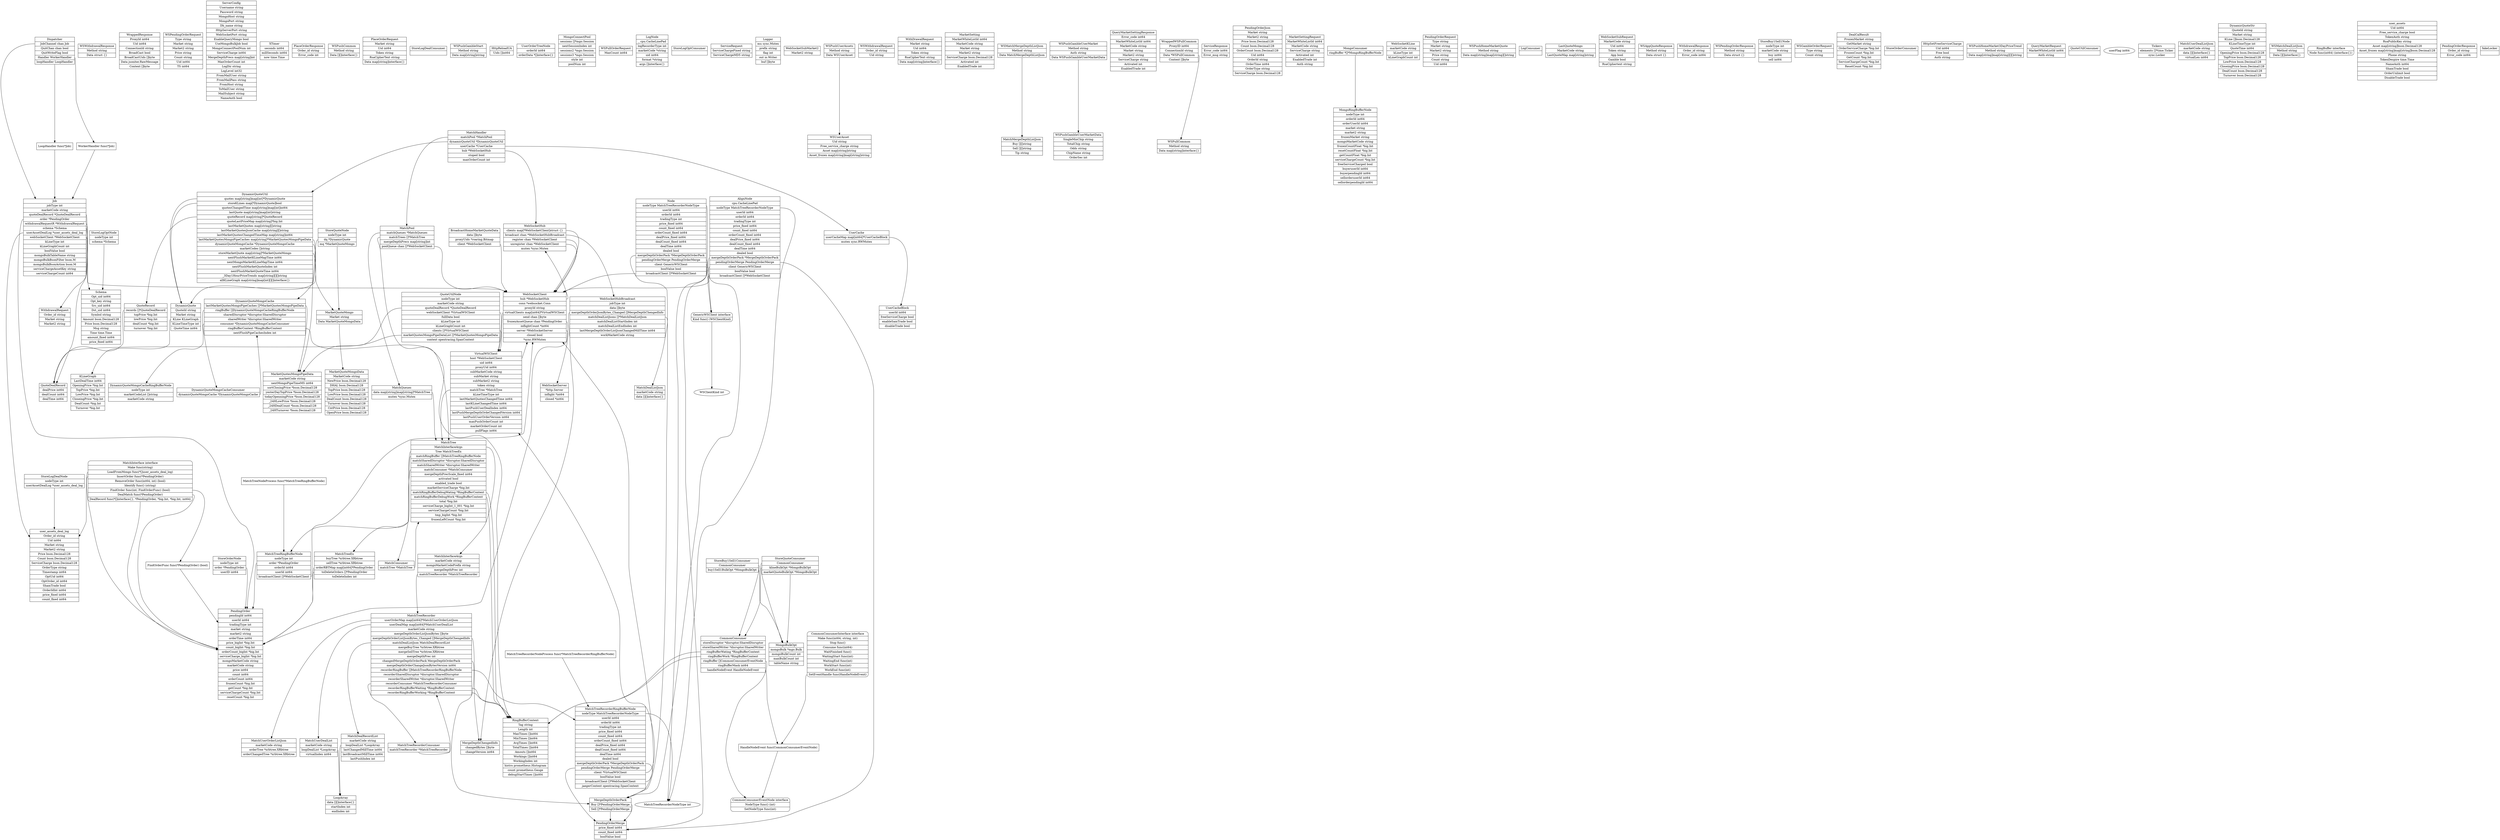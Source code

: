 digraph "GoERD" { 
subgraph "main" {
label="main";
 "node-MatchHandler" [shape=record,label="{MatchHandler|<f0>matchPool\ \*MatchPool|<f1>dynamicQuoteUtil\ \*DynamicQuoteUtil|<f2>userCache\ \*UserCache|<f3>hub\ \*WebSocketHub|<f4>stoped\ bool|<f5>maxOrderCount\ int}"];
 "node-user_assets_deal_log" [shape=record,label="{user_assets_deal_log|<f0>Order_id\ string|<f1>Uid\ int64|<f2>Market\ string|<f3>Market2\ string|<f4>Price\ bson.Decimal128|<f5>Count\ bson.Decimal128|<f6>ServiceCharge\ bson.Decimal128|<f7>OrderType\ string|<f8>Timestamp\ int64|<f9>OptUid\ int64|<f10>OptOrder_id\ int64|<f11>ShamTrade\ bool|<f12>OrderIdInt\ int64|<f13>price_fixed\ int64|<f14>count_fixed\ int64}"];
 "node-WSWithdrawalResponse" [shape=record,label="{WSWithdrawalResponse|<f0>Method\ string|<f1>Data\ struct\ \{\}}"];
 "node-MatchTreeRingBufferNode" [shape=record,label="{MatchTreeRingBufferNode|<f0>nodeType\ int|<f1>order\ \*PendingOrder|<f2>orderId\ int64|<f3>userId\ int64|<f4>broadcastClient\ \[\]\*WebSocketClient}"];
 "node-MarketQuotesMongoPipeData" [shape=record,label="{MarketQuotesMongoPipeData|<f0>marketCode\ string|<f1>nextMongoPipeTimeMS\ int64|<f2>sortClosingPrice\ \*bson.Decimal128|<f3>yesterDayTopPrice\ \*bson.Decimal128|<f4>todayOpenningPrice\ \*bson.Decimal128|<f5>_24HLowPrice\ \*bson.Decimal128|<f6>_24HDealCount\ \*bson.Decimal128|<f7>_24HTurnover\ \*bson.Decimal128}"];
 "node-MatchInterface" [shape=Mrecord,label="{MatchInterface\ interface|<f0>Make\ func\(string\)|<f1>LoadFromMongo\ func\(\*\[\]user_assets_deal_log\)|<f2>InsertOrder\ func\(\*PendingOrder\)|<f3>RemoveOrder\ func\(int64,\ int\)\ \(bool\)|<f4>Identify\ func\(\)\ \(string\)|<f5>FindOrder\ func\(int,\ FindOrderFunc\)\ \(bool\)|<f6>DealMatch\ func\(\*PendingOrder\)|<f7>DealRecord\ func\(\*\[\]interface\{\},\ \*PendingOrder,\ \*big.Int,\ \*big.Int,\ int64\)}"];
 "node-WrappedResponse" [shape=record,label="{WrappedResponse|<f0>ProxyId\ int64|<f1>Uid\ int64|<f2>ConnectionId\ string|<f3>BroadCast\ bool|<f4>BroadCastUids\ \[\]byte|<f5>Data\ jsoniter.RawMessage|<f6>Context\ \[\]byte}"];
 "node-WSPendingOrderRequest" [shape=record,label="{WSPendingOrderRequest|<f0>Type\ string|<f1>Market\ string|<f2>Market2\ string|<f3>Price\ string|<f4>Count\ string|<f5>Uid\ int64|<f6>TS\ int64}"];
 "node-ServerConfig" [shape=record,label="{ServerConfig|<f0>Username\ string|<f1>Password\ string|<f2>MongoHost\ string|<f3>MongoPort\ string|<f4>Db_name\ string|<f5>HttpServerPort\ string|<f6>WebSocketPort\ string|<f7>EnableQueryMongo\ bool|<f8>UseMongoBulkJob\ bool|<f9>MongoConnectPoolNum\ int|<f10>ServiceCharge\ int64|<f11>MergeDepthPrecs\ map\[string\]int|<f12>MaxOrderCount\ int|<f13>LogDir\ string|<f14>LogLevel\ int32|<f15>FromMailUser\ string|<f16>FromMailPass\ string|<f17>FromHost\ string|<f18>ToMailUser\ string|<f19>MailSubject\ string|<f20>NameAuth\ bool}"];
 "node-StoreQuoteNode" [shape=record,label="{StoreQuoteNode|<f0>nodeType\ int|<f1>dq\ \*DynamicQuote|<f2>mq\ \*MarketQuoteMongo}"];
 "node-MatchTreeRecorderConsumer" [shape=record,label="{MatchTreeRecorderConsumer|<f0>matchTreeRecorder\ \*MatchTreeRecorder}"];
 "node-WebSocketClient" [shape=record,label="{WebSocketClient|<f0>hub\ \*WebSocketHub|<f1>conn\ \*websocket.Conn|<f2>proxyId\ string|<f3>virtualClients\ map\[int64\]\*VirtualWSClient|<f4>send\ chan\ \[\]byte|<f5>frozenAssetQueue\ chan\ \*PendingOrder|<f6>inflightCount\ \*int64|<f7>server\ \*WebSocketServer|<f8>closed\ bool|<f9>\*sync.RWMutex}"];
 "node-XTimer" [shape=record,label="{XTimer|<f0>seconds\ int64|<f1>millSeconds\ int64|<f2>now\ time.Time}"];
 "node-PlaceOrderResponse" [shape=record,label="{PlaceOrderResponse|<f0>Order_id\ string|<f1>Error_code\ int}"];
 "node-DynamicQuoteMongoCacheRingBufferNode" [shape=record,label="{DynamicQuoteMongoCacheRingBufferNode|<f0>nodeType\ int|<f1>marketCodeList\ \[\]string|<f2>marketCode\ string}"];
 "node-MatchUserOrderListJson" [shape=record,label="{MatchUserOrderListJson|<f0>marketCode\ string|<f1>orderTree\ \*xrbtree.XRbtree|<f2>orderChangedTree\ \*xrbtree.XRbtree}"];
 "node-WebSocketHub" [shape=record,label="{WebSocketHub|<f0>clients\ map\[\*WebSocketClient\]struct\ \{\}|<f1>broadcast\ chan\ \*WebSocketHubBroadcast|<f2>register\ chan\ \*WebSocketClient|<f3>unregister\ chan\ \*WebSocketClient|<f4>mutex\ \*sync.Mutex}"];
 "node-WSPushCommon" [shape=record,label="{WSPushCommon|<f0>Method\ string|<f1>Data\ \[\]\[\]interface\{\}}"];
 "node-PlaceOrderRequest" [shape=record,label="{PlaceOrderRequest|<f0>Market\ string|<f1>Uid\ int64|<f2>Token\ string|<f3>RsaCipherText\ string|<f4>Data\ map\[string\]interface\{\}}"];
 "node-StoreLogDealConsumer" [shape=record,label="{StoreLogDealConsumer|}"];
 "node-Schema" [shape=record,label="{Schema|<f0>Opt_uid\ int64|<f1>Opt_key\ string|<f2>Src_uid\ int64|<f3>Dst_uid\ int64|<f4>Symbol\ string|<f5>Amount\ bson.Decimal128|<f6>Price\ bson.Decimal128|<f7>Msg\ string|<f8>Time\ time.Time|<f9>amount_fixed\ int64|<f10>price_fixed\ int64}"];
 "node-WSPushGambleStart" [shape=record,label="{WSPushGambleStart|<f0>Method\ string|<f1>Data\ map\[string\]string}"];
 "node-MergeDepthOrderPack" [shape=record,label="{MergeDepthOrderPack|<f0>Buy\ \[\]\*PendingOrderMerge|<f1>Sell\ \[\]\*PendingOrderMerge}"];
 "node-HttpReloadUA" [shape=record,label="{HttpReloadUA|<f0>Uids\ \[\]int64}"];
 "node-MatchUserDealList" [shape=record,label="{MatchUserDealList|<f0>marketCode\ string|<f1>loopDealList\ \*LoopArray|<f2>virtualIndex\ int64}"];
 "node-MarketQuoteMongoData" [shape=record,label="{MarketQuoteMongoData|<f0>MarketCode\ string|<f1>NewPrice\ bson.Decimal128|<f2>DHAL\ bson.Decimal128|<f3>TopPrice\ bson.Decimal128|<f4>LowPrice\ bson.Decimal128|<f5>DealCount\ bson.Decimal128|<f6>Turnover\ bson.Decimal128|<f7>CntPrice\ bson.Decimal128|<f8>OpenPrice\ bson.Decimal128}"];
 "node-StoreQuoteConsumer" [shape=record,label="{StoreQuoteConsumer|<f0>CommonConsumer|<f1>klineBulkOpt\ \*MongoBulkOpt|<f2>marketQuoteBulkOpt\ \*MongoBulkOpt}"];
 "node-DynamicQuoteMongoCacheConsumer" [shape=record,label="{DynamicQuoteMongoCacheConsumer|<f0>dynamicQuoteMongoCache\ \*DynamicQuoteMongoCache}"];
 "node-UserCache" [shape=record,label="{UserCache|<f0>userCacheMap\ map\[int64\]\*UserCacheBlock|<f1>mutex\ sync.RWMutex}"];
 "node-StoreBuy1Sell1Consumer" [shape=record,label="{StoreBuy1Sell1Consumer|<f0>CommonConsumer|<f1>buy1Sell1BulkOpt\ \*MongoBulkOpt}"];
 "node-StoreLogOptNode" [shape=record,label="{StoreLogOptNode|<f0>nodeType\ int|<f1>schema\ \*Schema}"];
 "node-PendingOrderMerge" [shape=record,label="{PendingOrderMerge|<f0>price_fixed\ int64|<f1>count_fixed\ int64|<f2>boolValue\ bool}"];
 "node-UserOrderTreeNode" [shape=record,label="{UserOrderTreeNode|<f0>orderId\ int64|<f1>orderData\ \*\[\]interface\{\}}"];
 "node-MarketQuoteMongo" [shape=record,label="{MarketQuoteMongo|<f0>Market\ string|<f1>Data\ MarketQuoteMongoData}"];
 "node-LoopHandler" [shape=rectangle,label="LoopHandler\ func\(\*Job\)"];
 "node-StoreLogDealNode" [shape=record,label="{StoreLogDealNode|<f0>nodeType\ int|<f1>userAssetDealLog\ \*user_assets_deal_log}"];
 "node-StoreOrderNode" [shape=record,label="{StoreOrderNode|<f0>nodeType\ int|<f1>order\ \*PendingOrder|<f2>userID\ int64}"];
 "node-AlignNode" [shape=record,label="{AlignNode|<f0>cpu.CacheLinePad|<f1>nodeType\ MatchTreeRecorderNodeType|<f2>userId\ int64|<f3>orderId\ int64|<f4>tradingType\ int|<f5>price_fixed\ int64|<f6>count_fixed\ int64|<f7>orderCount_fixed\ int64|<f8>dealPrice_fixed\ int64|<f9>dealCount_fixed\ int64|<f10>dealTime\ int64|<f11>dealed\ bool|<f12>mergeDepthOrderPack\ \*MergeDepthOrderPack|<f13>pendingOrderMerge\ PendingOrderMerge|<f14>client\ GenericWSClient|<f15>boolValue\ bool|<f16>broadcastClient\ \[\]\*WebSocketClient}"];
 "node-MongoConnectPool" [shape=record,label="{MongoConnectPool|<f0>sessions\ \[\]\*mgo.Session|<f1>nextSessionIndex\ int|<f2>sessions2\ \*mgo.Session|<f3>sessions3\ \*mgo.Session|<f4>style\ int|<f5>poolNum\ int}"];
 "node-WSPullOrderRequest" [shape=record,label="{WSPullOrderRequest|<f0>MaxCount\ int64}"];
 "node-LogNode" [shape=record,label="{LogNode|<f0>_\ cpu.CacheLinePad|<f1>logRecorderType\ int|<f2>marketCode\ \*string|<f3>uid\ int64|<f4>format\ \*string|<f5>args\ \[\]interface\{\}}"];
 "node-StoreLogOptConsumer" [shape=record,label="{StoreLogOptConsumer|}"];
 "node-ServiceRequest" [shape=record,label="{ServiceRequest|<f0>ServiceChargeFixed\ string|<f1>ServiceChargeMD5\ string}"];
 "node-GenericWSClient" [shape=Mrecord,label="{GenericWSClient\ interface|<f0>Kind\ func\(\)\ \(WSClientKind\)}"];
 "node-Logger" [shape=record,label="{Logger|<f0>mu\ sync.Mutex|<f1>prefix\ string|<f2>flag\ int|<f3>out\ io.Writer|<f4>buf\ \[\]byte}"];
 "node-WebSocketSubMarket2" [shape=record,label="{WebSocketSubMarket2|<f0>Market2\ string}"];
 "node-MatchTreeRecorderNodeType" [shape=ellipse,label="MatchTreeRecorderNodeType\ int"];
 "node-WSPushUserAssets" [shape=record,label="{WSPushUserAssets|<f0>Method\ string|<f1>Data\ WSUserAsset}"];
 "node-CommonConsumerEventNode" [shape=Mrecord,label="{CommonConsumerEventNode\ interface|<f0>NodeType\ func\(\)\ \(int\)|<f1>SetNodeType\ func\(int\)}"];
 "node-WSWithdrawalRequest" [shape=record,label="{WSWithdrawalRequest|<f0>Order_id\ string|<f1>Uid\ string}"];
 "node-LoopArray" [shape=record,label="{LoopArray|<f0>data\ \[\]\[\]interface\{\}|<f1>startIndex\ int|<f2>endIndex\ int}"];
 "node-WithDrawalRequest" [shape=record,label="{WithDrawalRequest|<f0>Market\ string|<f1>Uid\ int64|<f2>Token\ string|<f3>RsaCipherText\ string|<f4>Data\ map\[string\]interface\{\}}"];
 "node-MarketSetting" [shape=record,label="{MarketSetting|<f0>MarketWhiteListId\ int64|<f1>MarketCode\ string|<f2>Market\ string|<f3>Market2\ string|<f4>ServiceCharge\ bson.Decimal128|<f5>Activated\ int|<f6>EnabledTrade\ int}"];
 "node-MatchMergeDepthListJson" [shape=record,label="{MatchMergeDepthListJson|<f0>Buy\ \[\]\[\]string|<f1>Sell\ \[\]\[\]string|<f2>Tip\ string}"];
 "node-WSPushGambleUserMarketData" [shape=record,label="{WSPushGambleUserMarketData|<f0>SingleMinChip\ string|<f1>TotalChip\ string|<f2>Odds\ string|<f3>ChipName\ string|<f4>OrderSec\ int}"];
 "node-QueryMarketSettingResponse" [shape=record,label="{QueryMarketSettingResponse|<f0>Error_code\ int64|<f1>MarketWhiteListId\ int64|<f2>MarketCode\ string|<f3>Market\ string|<f4>Market2\ string|<f5>ServiceCharge\ string|<f6>Activated\ int|<f7>EnabledTrade\ int}"];
 "node-QuoteUtilNode" [shape=record,label="{QuoteUtilNode|<f0>nodeType\ int|<f1>marketCode\ string|<f2>quoteDealRecord\ \*QuoteDealRecord|<f3>webSocketClient\ \*VirtualWSClient|<f4>fullData\ bool|<f5>kLineType\ int|<f6>kLineGraphCount\ int|<f7>clients\ \[\]\*VirtualWSClient|<f8>marketQuotesMongoPipeDataList\ \[\]\*MarketQuotesMongoPipeData|<f9>context\ opentracing.SpanContext}"];
 "node-WSPullCommon" [shape=record,label="{WSPullCommon|<f0>Method\ string|<f1>Data\ map\[string\]interface\{\}}"];
 "node-WorkerHandler" [shape=rectangle,label="WorkerHandler\ func\(\*Job\)"];
 "node-MatchTree" [shape=record,label="{MatchTree|<f0>MatchInterfaceArgs|<f1>Tree\ MatchTreeEx|<f2>matchRingBuffer\ \[\]MatchTreeRingBufferNode|<f3>matchSharedDisruptor\ \*disruptor.SharedDisruptor|<f4>matchSharedWriter\ \*disruptor.SharedWriter|<f5>matchConsumer\ \*MatchConsumer|<f6>mergeDepthPrecScale_fixed\ int64|<f7>activated\ bool|<f8>enabled_trade\ bool|<f9>marketServiceCharge\ \*big.Int|<f10>matchRingBufferDebugWating\ \*RingBufferContext|<f11>matchRingBufferDebugWork\ \*RingBufferContext|<f12>total\ \*big.Int|<f13>serviceCharge_bigInt_1_001\ \*big.Int|<f14>serviceChargeCount\ \*big.Int|<f15>tmp_bigInt\ \*big.Int|<f16>frozenLeftCount\ \*big.Int}"];
 "node-ServiceResponse" [shape=record,label="{ServiceResponse|<f0>Error_code\ int64|<f1>Error_msg\ string}"];
 "node-PendingOrderJson" [shape=record,label="{PendingOrderJson|<f0>Market\ string|<f1>Market2\ string|<f2>Price\ bson.Decimal128|<f3>Count\ bson.Decimal128|<f4>OrderCount\ bson.Decimal128|<f5>Uid\ int64|<f6>OrderId\ string|<f7>OrderTime\ int64|<f8>OrderType\ string|<f9>ServiceCharge\ bson.Decimal128}"];
 "node-MongoBulkOpt" [shape=record,label="{MongoBulkOpt|<f0>mongoBulk\ \*mgo.Bulk|<f1>mongoBulkCount\ int|<f2>maxBulkCount\ int|<f3>tableName\ string}"];
 "node-CommonConsumerInterface" [shape=Mrecord,label="{CommonConsumerInterface\ interface|<f0>Make\ func\(int64,\ string,\ int\)|<f1>Stop\ func\(\)|<f2>Consume\ func\(int64\)|<f3>WaitFinished\ func\(\)|<f4>WaitingStart\ func\(int\)|<f5>WaitingEnd\ func\(int\)|<f6>WorkStart\ func\(int\)|<f7>WorkEnd\ func\(int\)|<f8>SetEventHandle\ func\(HandleNodeEvent\)}"];
 "node-MarketSettingRequest" [shape=record,label="{MarketSettingRequest|<f0>MarketWhiteListId\ int64|<f1>MarketCode\ string|<f2>ServiceCharge\ string|<f3>Activated\ int|<f4>EnabledTrade\ int|<f5>Auth\ string}"];
 "node-MatchQueues" [shape=record,label="{MatchQueues|<f0>data\ map\[string\]map\[string\]\*MatchTree|<f1>mutex\ \*sync.Mutex}"];
 "node-MongoRingBufferNode" [shape=record,label="{MongoRingBufferNode|<f0>nodeType\ int|<f1>orderId\ int64|<f2>orderUserId\ int64|<f3>market\ string|<f4>market2\ string|<f5>frozenMarket\ string|<f6>mongoMarketCode\ string|<f7>frozenCountFloat\ \*big.Int|<f8>resetCountFloat\ \*big.Int|<f9>getCountFloat\ \*big.Int|<f10>serviceChargeCount\ \*big.Int|<f11>freeServiceCharged\ bool|<f12>buyeruserId\ int64|<f13>buyerpendingId\ int64|<f14>sellorderuserId\ int64|<f15>sellorderpendingId\ int64}"];
 "node-MatchTreeNodeProcess" [shape=rectangle,label="MatchTreeNodeProcess\ func\(\*MatchTreeRingBufferNode\)"];
 "node-WebSocketKLine" [shape=record,label="{WebSocketKLine|<f0>marketCode\ string|<f1>kLineType\ int|<f2>kLineGraphCount\ int}"];
 "node-PendingOrderRequest" [shape=record,label="{PendingOrderRequest|<f0>Type\ string|<f1>Market\ string|<f2>Market2\ string|<f3>Price\ string|<f4>Count\ string|<f5>Uid\ int64}"];
 "node-WithdrawalRequest" [shape=record,label="{WithdrawalRequest|<f0>Order_id\ string|<f1>Market\ string|<f2>Market2\ string}"];
 "node-PendingOrder" [shape=record,label="{PendingOrder|<f0>pendingId\ int64|<f1>userId\ int64|<f2>tradingType\ int|<f3>market\ string|<f4>market2\ string|<f5>orderTime\ int64|<f6>price_bigInt\ \*big.Int|<f7>count_bigInt\ \*big.Int|<f8>orderCount_bigInt\ \*big.Int|<f9>serviceCharge_bigInt\ \*big.Int|<f10>mongoMarketCode\ string|<f11>marketCode\ string|<f12>price\ int64|<f13>count\ int64|<f14>orderCount\ int64|<f15>frozenCount\ \*big.Int|<f16>getCount\ \*big.Int|<f17>serviceChargeCount\ \*big.Int|<f18>resetCount\ \*big.Int}"];
 "node-Node" [shape=record,label="{Node|<f0>nodeType\ MatchTreeRecorderNodeType|<f1>userId\ int64|<f2>orderId\ int64|<f3>tradingType\ int|<f4>price_fixed\ int64|<f5>count_fixed\ int64|<f6>orderCount_fixed\ int64|<f7>dealPrice_fixed\ int64|<f8>dealCount_fixed\ int64|<f9>dealTime\ int64|<f10>dealed\ bool|<f11>mergeDepthOrderPack\ \*MergeDepthOrderPack|<f12>pendingOrderMerge\ PendingOrderMerge|<f13>client\ GenericWSClient|<f14>boolValue\ bool|<f15>broadcastClient\ \[\]\*WebSocketClient}"];
 "node-MatchTreeRecorderNodeProcess" [shape=rectangle,label="MatchTreeRecorderNodeProcess\ func\(\*MatchTreeRecorderRingBufferNode\)"];
 "node-WSPushHomeMarketQuote" [shape=record,label="{WSPushHomeMarketQuote|<f0>Method\ string|<f1>Data\ map\[string\]map\[string\]\[\]string}"];
 "node-MergeDepthChengedInfo" [shape=record,label="{MergeDepthChengedInfo|<f0>changedBytes\ \[\]byte|<f1>changeVersion\ int64}"];
 "node-Dispatcher" [shape=record,label="{Dispatcher|<f0>JobChannel\ chan\ Job|<f1>QuitChan\ chan\ bool|<f2>QuitWriteFlag\ bool|<f3>Handler\ WorkerHandler|<f4>loopHandler\ LoopHandler}"];
 "node-LogConsumer" [shape=record,label="{LogConsumer|}"];
 "node-LastQuoteMongo" [shape=record,label="{LastQuoteMongo|<f0>MarketCode\ string|<f1>LastQuoteMap\ map\[string\]string}"];
 "node-KLineGraph" [shape=record,label="{KLineGraph|<f0>LastDealTime\ int64|<f1>OpeningPrice\ \*big.Int|<f2>TopPrice\ \*big.Int|<f3>LowPrice\ \*big.Int|<f4>CloseingPrice\ \*big.Int|<f5>DealCount\ \*big.Int|<f6>Turnover\ \*big.Int}"];
 "node-WebSocketSubRequest" [shape=record,label="{WebSocketSubRequest|<f0>MarketCode\ string|<f1>Uid\ int64|<f2>Token\ string|<f3>App\ bool|<f4>Gamble\ bool|<f5>RsaCiphertext\ string}"];
 "node-WSAppQuoteResponse" [shape=record,label="{WSAppQuoteResponse|<f0>Method\ string|<f1>Data\ struct\ \{\}}"];
 "node-WithdrawalResponse" [shape=record,label="{WithdrawalResponse|<f0>Order_id\ string|<f1>Error_code\ int64}"];
 "node-MatchDealListJson" [shape=record,label="{MatchDealListJson|<f0>marketCode\ string|<f1>data\ \[\]\[\]interface\{\}}"];
 "node-MatchTreeRecorderRingBufferNode" [shape=record,label="{MatchTreeRecorderRingBufferNode|<f0>nodeType\ MatchTreeRecorderNodeType|<f1>userId\ int64|<f2>orderId\ int64|<f3>tradingType\ int|<f4>price_fixed\ int64|<f5>count_fixed\ int64|<f6>orderCount_fixed\ int64|<f7>dealPrice_fixed\ int64|<f8>dealCount_fixed\ int64|<f9>dealTime\ int64|<f10>dealed\ bool|<f11>mergeDepthOrderPack\ \*MergeDepthOrderPack|<f12>pendingOrderMerge\ PendingOrderMerge|<f13>client\ \*VirtualWSClient|<f14>boolValue\ bool|<f15>broadcastClient\ \[\]\*WebSocketClient|<f16>jaegerContext\ opentracing.SpanContext}"];
 "node-WSPendingOrderResponse" [shape=record,label="{WSPendingOrderResponse|<f0>Method\ string|<f1>Data\ struct\ \{\}}"];
 "node-StoreBuy1Sell1Node" [shape=record,label="{StoreBuy1Sell1Node|<f0>nodeType\ int|<f1>marketCode\ string|<f2>buy\ int64|<f3>sell\ int64}"];
 "node-QuoteRecord" [shape=record,label="{QuoteRecord|<f0>records\ \[\]\*QuoteDealRecord|<f1>topPrice\ \*big.Int|<f2>lowPrice\ \*big.Int|<f3>dealCount\ \*big.Int|<f4>turnover\ \*big.Int}"];
 "node-WSGambleOrderRequest" [shape=record,label="{WSGambleOrderRequest|<f0>Type\ string|<f1>Count\ string}"];
 "node-DealCalResult" [shape=record,label="{DealCalResult|<f0>FrozenMarket\ string|<f1>GetMarket\ string|<f2>OrderServiceCharge\ \*big.Int|<f3>FrozenCount\ \*big.Int|<f4>GetCount\ \*big.Int|<f5>ServiceChargeCount\ \*big.Int|<f6>ResetCount\ \*big.Int}"];
 "node-FindOrderFunc" [shape=rectangle,label="FindOrderFunc\ func\(\*PendingOrder\)\ \(bool\)"];
 "node-MatchInterfaceArgs" [shape=record,label="{MatchInterfaceArgs|<f0>marketCode\ string|<f1>mongoMarketCodePrefix\ string|<f2>mergeDepthPrec\ int|<f3>matchTreeRecorder\ \*MatchTreeRecorder}"];
 "node-MongoConsumer" [shape=record,label="{MongoConsumer|<f0>ringBuffer\ \*\[\]\*MongoRingBufferNode}"];
 "node-UserCacheBlock" [shape=record,label="{UserCacheBlock|<f0>userId\ int64|<f1>freeServiceCharge\ bool|<f2>enableSamTrade\ bool|<f3>disableTrade\ bool}"];
 "node-WSPushGambleUserMarket" [shape=record,label="{WSPushGambleUserMarket|<f0>Method\ string|<f1>Auth\ string|<f2>Data\ WSPushGambleUserMarketData}"];
 "node-StoreOrderConsumer" [shape=record,label="{StoreOrderConsumer|}"];
 "node-HttpSetFreeServiceCharge" [shape=record,label="{HttpSetFreeServiceCharge|<f0>Uid\ int64|<f1>Free\ bool|<f2>Auth\ string}"];
 "node-MatchConsumer" [shape=record,label="{MatchConsumer|<f0>matchTree\ \*MatchTree}"];
 "node-DynamicQuote" [shape=record,label="{DynamicQuote|<f0>QuoteId\ string|<f1>Market\ string|<f2>KLine\ KLineGraph|<f3>KLineTimeType\ int|<f4>QuoteTime\ int64}"];
 "node-WebSocketHubBroadcast" [shape=record,label="{WebSocketHubBroadcast|<f0>jobType\ int|<f1>data\ \[\]byte|<f2>mergeDepthOrderJsonBytes_Changed\ \[\]MergeDepthChengedInfo|<f3>matchDealListJsons\ \[\]\*MatchDealListJson|<f4>matchDealListStartIndex\ int|<f5>matchDealListEndIndex\ int|<f6>lastMergeDepthOrderListJsonChangedMillTime\ int64|<f7>workMarketCode\ string}"];
 "node-Job" [shape=record,label="{Job|<f0>jobType\ int|<f1>marketCode\ string|<f2>quoteDealRecord\ \*QuoteDealRecord|<f3>order\ \*PendingOrder|<f4>withdrawalRequestR\ \*WithdrawalRequest|<f5>schema\ \*Schema|<f6>userAssetDealLog\ \*user_assets_deal_log|<f7>webSocketClient\ \*WebSocketClient|<f8>kLineType\ int|<f9>kLineGraphCount\ int|<f10>boolValue\ bool|<f11>mongoBulkTableName\ string|<f12>mongoBulkBsonFilter\ bson.M|<f13>mongoBulkBsonAction\ bson.M|<f14>serviceChargeAssetKey\ string|<f15>serviceChargeCount\ int64}"];
 "node-CommonConsumer" [shape=record,label="{CommonConsumer|<f0>storeDisruptor\ \*disruptor.SharedDisruptor|<f1>storeSharedWriter\ \*disruptor.SharedWriter|<f2>ringBufferWating\ \*RingBufferContext|<f3>ringBufferWork\ \*RingBufferContext|<f4>ringBuffer\ \[\]CommonConsumerEventNode|<f5>ringBufferMask\ int64|<f6>handleNodeEvent\ HandleNodeEvent}"];
 "node-WrappedWSPullCommon" [shape=record,label="{WrappedWSPullCommon|<f0>ProxyID\ int64|<f1>ConnectionId\ string|<f2>Data\ \*WSPullCommon|<f3>Context\ \[\]byte}"];
 "node-DynamicQuoteMongoCache" [shape=record,label="{DynamicQuoteMongoCache|<f0>lastMarketQuotesMongoPipeCaches\ \[\]\*MarketQuotesMongoPipeData|<f1>ringBuffer\ \[\]DynamicQuoteMongoCacheRingBufferNode|<f2>sharedDisruptor\ \*disruptor.SharedDisruptor|<f3>sharedWriter\ \*disruptor.SharedWriter|<f4>consumer\ \*DynamicQuoteMongoCacheConsumer|<f5>ringBufferContext\ \*RingBufferContext|<f6>nextFlushPipeCachesIndex\ int}"];
 "node-WSPushHomeMarket3DayPriceTrend" [shape=record,label="{WSPushHomeMarket3DayPriceTrend|<f0>Method\ string|<f1>Data\ map\[string\]map\[string\]\[\]\[\]string}"];
 "node-QueryMarketRequest" [shape=record,label="{QueryMarketRequest|<f0>MarketWhiteListId\ int64|<f1>Auth\ string}"];
 "node-QuoteUtilConsumer" [shape=record,label="{QuoteUtilConsumer|}"];
 "node-WebSocketServer" [shape=record,label="{WebSocketServer|<f0>\*http.Server|<f1>inflight\ \*int64|<f2>closed\ \*int64}"];
 "node-MatchTreeRecorder" [shape=record,label="{MatchTreeRecorder|<f0>userOrderMap\ map\[int64\]\*MatchUserOrderListJson|<f1>userDealMap\ map\[int64\]\*MatchUserDealList|<f2>marketCode\ string|<f3>mergeDepthOrderListJsonBytes\ \[\]byte|<f4>mergeDepthOrderListJsonBytes_Changed\ \[\]MergeDepthChengedInfo|<f5>matchDealListJson\ MatchDealRecordList|<f6>mergeBuyTree\ \*xrbtree.XRbtree|<f7>mergeSellTree\ \*xrbtree.XRbtree|<f8>mergeDepthPrec\ int|<f9>changedMergeDepthOrderPack\ MergeDepthOrderPack|<f10>mergeDepthOrderChangeJsonBytesVersion\ int64|<f11>recorderRingBuffer\ \[\]MatchTreeRecorderRingBufferNode|<f12>recorderSharedDisruptor\ \*disruptor.SharedDisruptor|<f13>recorderSharedWriter\ \*disruptor.SharedWriter|<f14>recorderConsumer\ \*MatchTreeRecorderConsumer|<f15>recorderRingBufferWaiting\ \*RingBufferContext|<f16>recorderRingBufferWorking\ \*RingBufferContext}"];
 "node-userFlag" [shape=ellipse,label="userFlag\ int64"];
 "node-WSClientKind" [shape=ellipse,label="WSClientKind\ int"];
 "node-BroadcastHomeMarketQuoteData" [shape=record,label="{BroadcastHomeMarketQuoteData|<f0>data\ \[\]byte|<f1>proxyUids\ \*roaring.Bitmap|<f2>client\ \*WebSocketClient}"];
 "node-Tickers" [shape=record,label="{Tickers|<f0>elements\ \[\]\*time.Ticker|<f1>sync.Locker}"];
 "node-MatchUserDealListJson" [shape=record,label="{MatchUserDealListJson|<f0>marketCode\ string|<f1>data\ \[\]\[\]interface\{\}|<f2>virtualLen\ int64}"];
 "node-DynamicQuoteStr" [shape=record,label="{DynamicQuoteStr|<f0>QuoteId\ string|<f1>Market\ string|<f2>KLine\ \[\]bson.Decimal128|<f3>KLineTimeType\ int|<f4>QuoteTime\ int64|<f5>OpeningPrice\ bson.Decimal128|<f6>TopPrice\ bson.Decimal128|<f7>LowPrice\ bson.Decimal128|<f8>CloseingPrice\ bson.Decimal128|<f9>DealCount\ bson.Decimal128|<f10>Turnover\ bson.Decimal128}"];
 "node-WSMatchMergeDepthListJson" [shape=record,label="{WSMatchMergeDepthListJson|<f0>Method\ string|<f1>Data\ MatchMergeDepthListJson}"];
 "node-WSMatchDealListJson" [shape=record,label="{WSMatchDealListJson|<f0>Method\ string|<f1>Data\ \[\]\[\]interface\{\}}"];
 "node-WSUserAsset" [shape=record,label="{WSUserAsset|<f0>Uid\ string|<f1>Free_service_charge\ string|<f2>Asset\ map\[string\]string|<f3>Asset_frozen\ map\[string\]map\[string\]string}"];
 "node-VirtualWSClient" [shape=record,label="{VirtualWSClient|<f0>host\ \*WebSocketClient|<f1>uid\ int64|<f2>proxyUid\ int64|<f3>subMarketCode\ string|<f4>subMarket\ string|<f5>subMarket2\ string|<f6>token\ string|<f7>matchTree\ \*MatchTree|<f8>kLineTimeType\ int|<f9>lastMarketQuotesChangedTime\ int64|<f10>lastKLineChangedTime\ int64|<f11>lastPushUserDealIndex\ int64|<f12>lastPushMergeDepthOrdeChangedVersion\ int64|<f13>lastPushUserOrderVersion\ int64|<f14>maxPushOrderCount\ int|<f15>marketOrderCount\ int|<f16>pullFlags\ int64}"];
 "node-MatchTreeEx" [shape=record,label="{MatchTreeEx|<f0>buyTree\ \*xrbtree.XRbtree|<f1>sellTree\ \*xrbtree.XRbtree|<f2>orderRBTMap\ map\[int64\]\*PendingOrder|<f3>toDeleteOrders\ \[\]\*PendingOrder|<f4>toDeleteIndex\ int}"];
 "node-MatchPool" [shape=record,label="{MatchPool|<f0>matchQueues\ \*MatchQueues|<f1>matchTrees\ \[\]\*MatchTree|<f2>mergeDepthPrecs\ map\[string\]int|<f3>poolQueue\ chan\ \[\]\*WebSocketClient}"];
 "node-QuoteDealRecord" [shape=record,label="{QuoteDealRecord|<f0>dealPrice\ int64|<f1>dealCount\ int64|<f2>dealTime\ int64}"];
 "node-RingBuffer" [shape=Mrecord,label="{RingBuffer\ interface|<f0>Node\ func\(int64\)\ \(interface\{\}\)}"];
 "node-MatchDealRecordList" [shape=record,label="{MatchDealRecordList|<f0>marketCode\ string|<f1>loopDealList\ \*LoopArray|<f2>lastChangedMillTime\ int64|<f3>lastBroadcastMillTime\ int64|<f4>lastPushIndex\ int}"];
 "node-DynamicQuoteUtil" [shape=record,label="{DynamicQuoteUtil|<f0>quotes\ map\[string\]map\[int\]\*DynamicQuote|<f1>storeKLines\ map\[\*DynamicQuote\]bool|<f2>quotesChangedTime\ map\[string\]map\[int\]int64|<f3>lastQuote\ map\[string\]map\[int\]string|<f4>quoteRecord\ map\[string\]\*QuoteRecord|<f5>quoteLastPriceMap\ map\[string\]\*big.Int|<f6>lastMarketQuotes\ map\[string\]\[\]string|<f7>lastMarketQuotesJsonCache\ map\[string\]\[\]string|<f8>lastMarketQuotesChangedTimeMap\ map\[string\]int64|<f9>lastMarketQuotesMongoPipeCaches\ map\[string\]\*MarketQuotesMongoPipeData|<f10>dynamicQuoteMongoCache\ \*DynamicQuoteMongoCache|<f11>marketCodes\ \[\]string|<f12>storeMarketQuote\ map\[string\]\*MarketQuoteMongo|<f13>nextFlushMarketKLineMapTime\ int64|<f14>nextMongoMarketKLineMapTime\ int64|<f15>nextFlushMarketQuoteIndex\ int|<f16>nextFlushMarketQuoteTime\ int64|<f17>_3Day1HourPriceTrends\ map\[string\]\[\]\[\]string|<f18>allKLineGraph\ map\[string\]map\[int\]\[\]\[\]interface\{\}}"];
 "node-user_assets" [shape=record,label="{user_assets|<f0>Uid\ int64|<f1>Free_service_charge\ bool|<f2>TokenAuth\ string|<f3>RsaPublicKey\ string|<f4>Asset\ map\[string\]bson.Decimal128|<f5>Asset_frozen\ map\[string\]map\[string\]bson.Decimal128|<f6>Phone\ string|<f7>TokenDespire\ time.Time|<f8>NameAuth\ int64|<f9>ShamTrade\ bool|<f10>OrderUnlimit\ bool|<f11>DisableTrade\ bool}"];
 "node-HandleNodeEvent" [shape=rectangle,label="HandleNodeEvent\ func\(CommonConsumerEventNode\)"];
 "node-RingBufferContext" [shape=record,label="{RingBufferContext|<f0>Tag\ string|<f1>Length\ int|<f2>MaxTimes\ \[\]int64|<f3>MinTimes\ \[\]int64|<f4>AvgTimes\ \[\]int64|<f5>TotalTimes\ \[\]int64|<f6>Amouts\ \[\]int64|<f7>Workings\ \[\]int64|<f8>WorkingIndex\ int|<f9>histro\ prometheus.Histogram|<f10>count\ prometheus.Gauge|<f11>debugStartTimes\ \[\]int64}"];
 "node-PendingOrderResponse" [shape=record,label="{PendingOrderResponse|<f0>Order_id\ string|<f1>Error_code\ int64}"];
 "node-fakeLocker" [shape=record,label="{fakeLocker|}"];
"node-HandleNodeEvent":f0 -> "node-CommonConsumerEventNode";
"node-MatchDealRecordList":f1 -> "node-LoopArray";
"node-DynamicQuoteUtil":f0 -> "node-DynamicQuote";
"node-DynamicQuoteUtil":f1 -> "node-DynamicQuote";
"node-DynamicQuoteUtil":f4 -> "node-QuoteRecord";
"node-DynamicQuoteUtil":f9 -> "node-MarketQuotesMongoPipeData";
"node-DynamicQuoteUtil":f10 -> "node-DynamicQuoteMongoCache";
"node-DynamicQuoteUtil":f12 -> "node-MarketQuoteMongo";
"node-MatchTreeRingBufferNode":f1 -> "node-PendingOrder";
"node-MatchTreeRingBufferNode":f4 -> "node-WebSocketClient";
"node-MatchHandler":f0 -> "node-MatchPool";
"node-MatchHandler":f1 -> "node-DynamicQuoteUtil";
"node-MatchHandler":f2 -> "node-UserCache";
"node-MatchHandler":f3 -> "node-WebSocketHub";
"node-MatchInterface":f1 -> "node-user_assets_deal_log";
"node-MatchInterface":f2 -> "node-PendingOrder";
"node-MatchInterface":f5 -> "node-FindOrderFunc";
"node-MatchInterface":f6 -> "node-PendingOrder";
"node-MatchInterface":f7 -> "node-PendingOrder";
"node-MatchTreeRecorderConsumer":f0 -> "node-MatchTreeRecorder";
"node-WebSocketClient":f0 -> "node-WebSocketHub";
"node-WebSocketClient":f3 -> "node-VirtualWSClient";
"node-WebSocketClient":f5 -> "node-PendingOrder";
"node-WebSocketClient":f7 -> "node-WebSocketServer";
"node-StoreQuoteNode":f1 -> "node-DynamicQuote";
"node-StoreQuoteNode":f2 -> "node-MarketQuoteMongo";
"node-WebSocketHub":f0 -> "node-WebSocketClient";
"node-WebSocketHub":f1 -> "node-WebSocketHubBroadcast";
"node-WebSocketHub":f2 -> "node-WebSocketClient";
"node-WebSocketHub":f3 -> "node-WebSocketClient";
"node-MergeDepthOrderPack":f0 -> "node-PendingOrderMerge";
"node-MergeDepthOrderPack":f1 -> "node-PendingOrderMerge";
"node-MatchUserDealList":f1 -> "node-LoopArray";
"node-UserCache":f0 -> "node-UserCacheBlock";
"node-StoreBuy1Sell1Consumer":f0 -> "node-CommonConsumer";
"node-StoreBuy1Sell1Consumer":f1 -> "node-MongoBulkOpt";
"node-StoreLogOptNode":f1 -> "node-Schema";
"node-StoreQuoteConsumer":f0 -> "node-CommonConsumer";
"node-StoreQuoteConsumer":f1 -> "node-MongoBulkOpt";
"node-StoreQuoteConsumer":f2 -> "node-MongoBulkOpt";
"node-DynamicQuoteMongoCacheConsumer":f0 -> "node-DynamicQuoteMongoCache";
"node-LoopHandler":f0 -> "node-Job";
"node-StoreLogDealNode":f1 -> "node-user_assets_deal_log";
"node-StoreOrderNode":f1 -> "node-PendingOrder";
"node-MarketQuoteMongo":f1 -> "node-MarketQuoteMongoData";
"node-AlignNode":f1 -> "node-MatchTreeRecorderNodeType";
"node-AlignNode":f12 -> "node-MergeDepthOrderPack";
"node-AlignNode":f13 -> "node-PendingOrderMerge";
"node-AlignNode":f14 -> "node-GenericWSClient";
"node-AlignNode":f16 -> "node-WebSocketClient";
"node-GenericWSClient":f0 -> "node-WSClientKind";
"node-WSPushUserAssets":f1 -> "node-WSUserAsset";
"node-WorkerHandler":f0 -> "node-Job";
"node-MatchTree":f0 -> "node-MatchInterfaceArgs";
"node-MatchTree":f1 -> "node-MatchTreeEx";
"node-MatchTree":f2 -> "node-MatchTreeRingBufferNode";
"node-MatchTree":f5 -> "node-MatchConsumer";
"node-MatchTree":f10 -> "node-RingBufferContext";
"node-MatchTree":f11 -> "node-RingBufferContext";
"node-QuoteUtilNode":f2 -> "node-QuoteDealRecord";
"node-QuoteUtilNode":f3 -> "node-VirtualWSClient";
"node-QuoteUtilNode":f7 -> "node-VirtualWSClient";
"node-QuoteUtilNode":f8 -> "node-MarketQuotesMongoPipeData";
"node-CommonConsumerInterface":f8 -> "node-HandleNodeEvent";
"node-MatchQueues":f0 -> "node-MatchTree";
"node-MatchTreeNodeProcess":f0 -> "node-MatchTreeRingBufferNode";
"node-Node":f0 -> "node-MatchTreeRecorderNodeType";
"node-Node":f11 -> "node-MergeDepthOrderPack";
"node-Node":f12 -> "node-PendingOrderMerge";
"node-Node":f13 -> "node-GenericWSClient";
"node-Node":f15 -> "node-WebSocketClient";
"node-MatchTreeRecorderNodeProcess":f0 -> "node-MatchTreeRecorderRingBufferNode";
"node-Dispatcher":f0 -> "node-Job";
"node-Dispatcher":f3 -> "node-WorkerHandler";
"node-Dispatcher":f4 -> "node-LoopHandler";
"node-MatchTreeRecorderRingBufferNode":f0 -> "node-MatchTreeRecorderNodeType";
"node-MatchTreeRecorderRingBufferNode":f11 -> "node-MergeDepthOrderPack";
"node-MatchTreeRecorderRingBufferNode":f12 -> "node-PendingOrderMerge";
"node-MatchTreeRecorderRingBufferNode":f13 -> "node-VirtualWSClient";
"node-MatchTreeRecorderRingBufferNode":f15 -> "node-WebSocketClient";
"node-FindOrderFunc":f0 -> "node-PendingOrder";
"node-QuoteRecord":f0 -> "node-QuoteDealRecord";
"node-WSPushGambleUserMarket":f2 -> "node-WSPushGambleUserMarketData";
"node-MatchInterfaceArgs":f3 -> "node-MatchTreeRecorder";
"node-MongoConsumer":f0 -> "node-MongoRingBufferNode";
"node-WebSocketHubBroadcast":f2 -> "node-MergeDepthChengedInfo";
"node-WebSocketHubBroadcast":f3 -> "node-MatchDealListJson";
"node-Job":f2 -> "node-QuoteDealRecord";
"node-Job":f3 -> "node-PendingOrder";
"node-Job":f4 -> "node-WithdrawalRequest";
"node-Job":f5 -> "node-Schema";
"node-Job":f6 -> "node-user_assets_deal_log";
"node-Job":f7 -> "node-WebSocketClient";
"node-CommonConsumer":f2 -> "node-RingBufferContext";
"node-CommonConsumer":f3 -> "node-RingBufferContext";
"node-CommonConsumer":f4 -> "node-CommonConsumerEventNode";
"node-CommonConsumer":f6 -> "node-HandleNodeEvent";
"node-MatchConsumer":f0 -> "node-MatchTree";
"node-DynamicQuote":f2 -> "node-KLineGraph";
"node-WrappedWSPullCommon":f2 -> "node-WSPullCommon";
"node-DynamicQuoteMongoCache":f0 -> "node-MarketQuotesMongoPipeData";
"node-DynamicQuoteMongoCache":f1 -> "node-DynamicQuoteMongoCacheRingBufferNode";
"node-DynamicQuoteMongoCache":f4 -> "node-DynamicQuoteMongoCacheConsumer";
"node-DynamicQuoteMongoCache":f5 -> "node-RingBufferContext";
"node-MatchTreeRecorder":f0 -> "node-MatchUserOrderListJson";
"node-MatchTreeRecorder":f1 -> "node-MatchUserDealList";
"node-MatchTreeRecorder":f4 -> "node-MergeDepthChengedInfo";
"node-MatchTreeRecorder":f5 -> "node-MatchDealRecordList";
"node-MatchTreeRecorder":f9 -> "node-MergeDepthOrderPack";
"node-MatchTreeRecorder":f11 -> "node-MatchTreeRecorderRingBufferNode";
"node-MatchTreeRecorder":f14 -> "node-MatchTreeRecorderConsumer";
"node-MatchTreeRecorder":f15 -> "node-RingBufferContext";
"node-MatchTreeRecorder":f16 -> "node-RingBufferContext";
"node-WSMatchMergeDepthListJson":f1 -> "node-MatchMergeDepthListJson";
"node-BroadcastHomeMarketQuoteData":f2 -> "node-WebSocketClient";
"node-VirtualWSClient":f0 -> "node-WebSocketClient";
"node-VirtualWSClient":f7 -> "node-MatchTree";
"node-MatchTreeEx":f2 -> "node-PendingOrder";
"node-MatchTreeEx":f3 -> "node-PendingOrder";
"node-MatchPool":f0 -> "node-MatchQueues";
"node-MatchPool":f1 -> "node-MatchTree";
"node-MatchPool":f3 -> "node-WebSocketClient";
}
}


